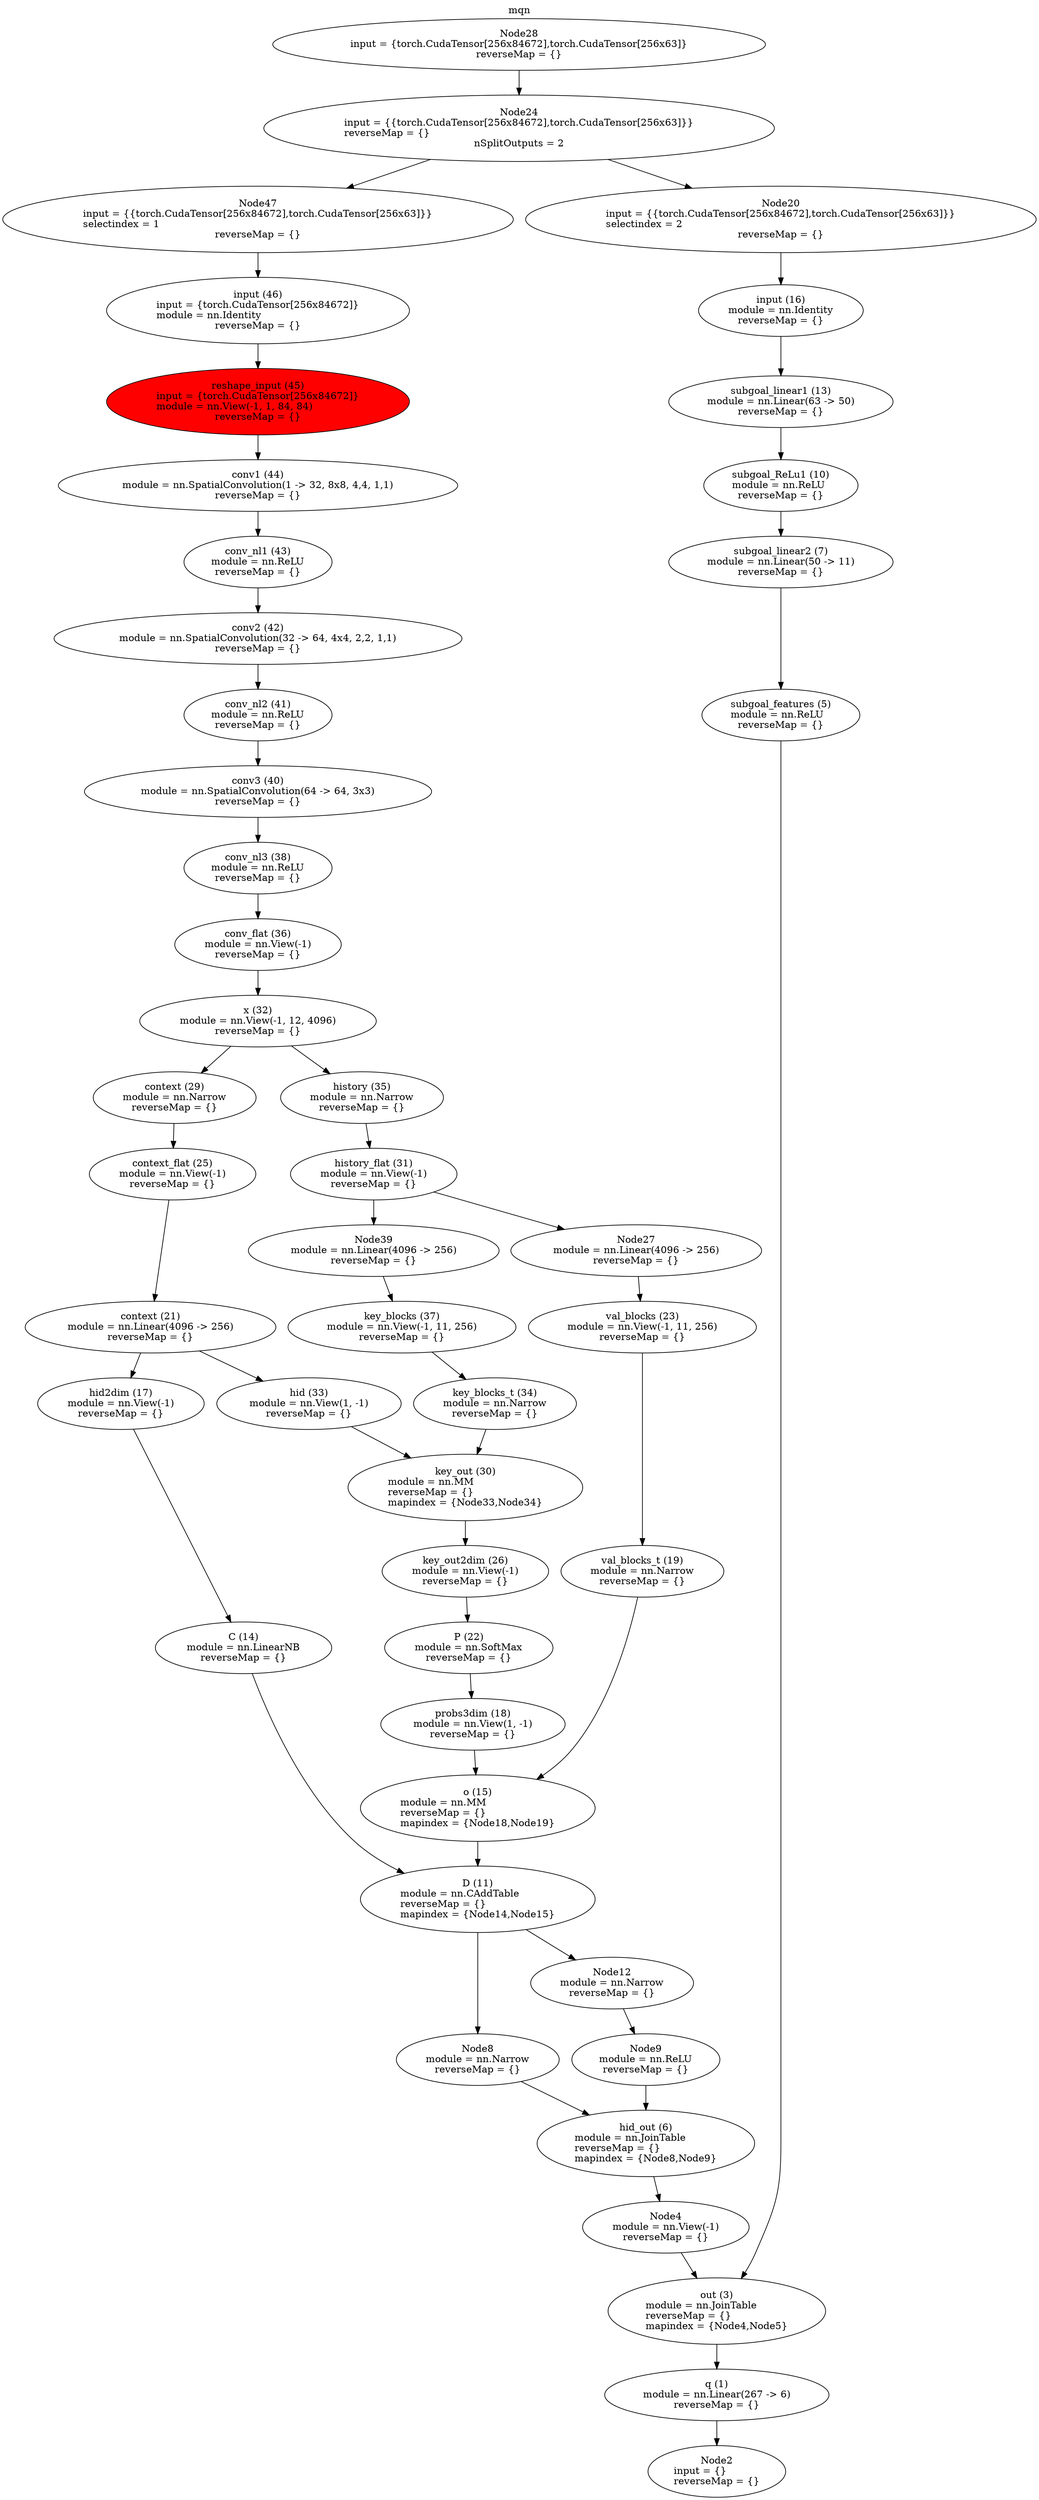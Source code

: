digraph G {
labelloc="t";
label="mqn";
node [shape = oval]; 
n1[label="q (1)\nmodule = nn.Linear(267 -> 6)\lreverseMap = {}" tooltip="[./grgr_additions/model/mqn.lua]:48_"];
n2[label="Node2\ninput = {}\lreverseMap = {}" tooltip="[[C]]:-1_"];
n3[label="out (3)\nmodule = nn.JoinTable\lreverseMap = {}\lmapindex = {Node4,Node5}" tooltip="[./grgr_additions/model/mqn.lua]:47_"];
n4[label="Node4\nmodule = nn.View(-1)\lreverseMap = {}" tooltip="[./grgr_additions/model/mqn.lua]:46_"];
n5[label="subgoal_features (5)\nmodule = nn.ReLU\lreverseMap = {}" tooltip="[./grgr_additions/model/mqn.lua]:45_"];
n6[label="hid_out (6)\nmodule = nn.JoinTable\lreverseMap = {}\lmapindex = {Node8,Node9}" tooltip="[./grgr_additions/model/mqn.lua]:43_"];
n7[label="subgoal_linear2 (7)\nmodule = nn.Linear(50 -> 11)\lreverseMap = {}" tooltip="[./grgr_additions/model/mqn.lua]:56_"];
n8[label="Node8\nmodule = nn.Narrow\lreverseMap = {}" tooltip="[./grgr_additions/model/mqn.lua]:40_"];
n9[label="Node9\nmodule = nn.ReLU\lreverseMap = {}" tooltip="[./grgr_additions/model/mqn.lua]:42_"];
n10[label="subgoal_ReLu1 (10)\nmodule = nn.ReLU\lreverseMap = {}" tooltip="[./grgr_additions/model/mqn.lua]:55_"];
n11[label="D (11)\nmodule = nn.CAddTable\lreverseMap = {}\lmapindex = {Node14,Node15}" tooltip="[./grgr_additions/model/mqn.lua]:33_"];
n12[label="Node12\nmodule = nn.Narrow\lreverseMap = {}" tooltip="[./grgr_additions/model/mqn.lua]:41_"];
n13[label="subgoal_linear1 (13)\nmodule = nn.Linear(63 -> 50)\lreverseMap = {}" tooltip="[./grgr_additions/model/mqn.lua]:54_"];
n14[label="C (14)\nmodule = nn.LinearNB\lreverseMap = {}" tooltip="[./grgr_additions/model/mqn.lua]:32_"];
n15[label="o (15)\nmodule = nn.MM\lreverseMap = {}\lmapindex = {Node18,Node19}" tooltip="[./grgr_additions/model/mqn.lua]:75_"];
n16[label="input (16)\nmodule = nn.Identity\lreverseMap = {}" tooltip="[./grgr_additions/model/mqn.lua]:16_"];
n17[label="hid2dim (17)\nmodule = nn.View(-1)\lreverseMap = {}" tooltip="[./grgr_additions/model/mqn.lua]:31_"];
n18[label="probs3dim (18)\nmodule = nn.View(1, -1)\lreverseMap = {}" tooltip="[./grgr_additions/model/mqn.lua]:73_"];
n19[label="val_blocks_t (19)\nmodule = nn.Narrow\lreverseMap = {}" tooltip="[./grgr_additions/model/mqn.lua]:68_"];
n20[label="Node20\ninput = {{torch.CudaTensor[256x84672],torch.CudaTensor[256x63]}}\lselectindex = 2\lreverseMap = {}" tooltip="[[C]]:-1_-2"];
n21[label="context (21)\nmodule = nn.Linear(4096 -> 256)\lreverseMap = {}" tooltip="[./grgr_additions/model/mqn.lua]:65_"];
n22[label="P (22)\nmodule = nn.SoftMax\lreverseMap = {}" tooltip="[./grgr_additions/model/mqn.lua]:72_"];
n23[label="val_blocks (23)\nmodule = nn.View(-1, 11, 256)\lreverseMap = {}" tooltip="[./grgr_additions/model/mqn.lua]:28_"];
n24[label="Node24\ninput = {{torch.CudaTensor[256x84672],torch.CudaTensor[256x63]}}\lreverseMap = {}\lnSplitOutputs = 2" tooltip="[[C]]:-1_ split at [...2076831r/torch/install/share/lua/5.1/nngraph/gmodule.lua]:96-mnode"];
n25[label="context_flat (25)\nmodule = nn.View(-1)\lreverseMap = {}" tooltip="[./grgr_additions/model/mqn.lua]:86_"];
n26[label="key_out2dim (26)\nmodule = nn.View(-1)\lreverseMap = {}" tooltip="[./grgr_additions/model/mqn.lua]:71_"];
n27[label="Node27\nmodule = nn.Linear(4096 -> 256)\lreverseMap = {}" tooltip="[./grgr_additions/model/mqn.lua]:26_"];
n28[label="Node28\ninput = {torch.CudaTensor[256x84672],torch.CudaTensor[256x63]}\lreverseMap = {}" tooltip="[[C]]:-1_"];
n29[label="context (29)\nmodule = nn.Narrow\lreverseMap = {}" tooltip="[./grgr_additions/model/mqn.lua]:85_"];
n30[label="key_out (30)\nmodule = nn.MM\lreverseMap = {}\lmapindex = {Node33,Node34}" tooltip="[./grgr_additions/model/mqn.lua]:70_"];
n31[label="history_flat (31)\nmodule = nn.View(-1)\lreverseMap = {}" tooltip="[./grgr_additions/model/mqn.lua]:24_"];
n32[label="x (32)\nmodule = nn.View(-1, 12, 4096)\lreverseMap = {}" tooltip="[./grgr_additions/model/mqn.lua]:22_"];
n33[label="hid (33)\nmodule = nn.View(1, -1)\lreverseMap = {}" tooltip="[./grgr_additions/model/mqn.lua]:66_"];
n34[label="key_blocks_t (34)\nmodule = nn.Narrow\lreverseMap = {}" tooltip="[./grgr_additions/model/mqn.lua]:67_"];
n35[label="history (35)\nmodule = nn.Narrow\lreverseMap = {}" tooltip="[./grgr_additions/model/mqn.lua]:23_"];
n36[label="conv_flat (36)\nmodule = nn.View(-1)\lreverseMap = {}" tooltip="[./grgr_additions/model/mqn.lua]:105_"];
n37[label="key_blocks (37)\nmodule = nn.View(-1, 11, 256)\lreverseMap = {}" tooltip="[./grgr_additions/model/mqn.lua]:27_"];
n38[label="conv_nl3 (38)\nmodule = nn.ReLU\lreverseMap = {}" tooltip="[./grgr_additions/model/mqn.lua]:101_"];
n39[label="Node39\nmodule = nn.Linear(4096 -> 256)\lreverseMap = {}" tooltip="[./grgr_additions/model/mqn.lua]:25_"];
n40[label="conv3 (40)\nmodule = nn.SpatialConvolution(64 -> 64, 3x3)\lreverseMap = {}" tooltip="[./grgr_additions/model/mqn.lua]:100_"];
n41[label="conv_nl2 (41)\nmodule = nn.ReLU\lreverseMap = {}" tooltip="[./grgr_additions/model/mqn.lua]:101_"];
n42[label="conv2 (42)\nmodule = nn.SpatialConvolution(32 -> 64, 4x4, 2,2, 1,1)\lreverseMap = {}" tooltip="[./grgr_additions/model/mqn.lua]:100_"];
n43[label="conv_nl1 (43)\nmodule = nn.ReLU\lreverseMap = {}" tooltip="[./grgr_additions/model/mqn.lua]:101_"];
n44[label="conv1 (44)\nmodule = nn.SpatialConvolution(1 -> 32, 8x8, 4,4, 1,1)\lreverseMap = {}" tooltip="[./grgr_additions/model/mqn.lua]:100_"];
n45[label="reshape_input (45)\ninput = {torch.CudaTensor[256x84672]}\lmodule = nn.View(-1, 1, 84, 84)\lreverseMap = {}" tooltip="[./grgr_additions/model/mqn.lua]:92_"];
n46[label="input (46)\ninput = {torch.CudaTensor[256x84672]}\lmodule = nn.Identity\lreverseMap = {}" tooltip="[./grgr_additions/model/mqn.lua]:8_"];
n47[label="Node47\ninput = {{torch.CudaTensor[256x84672],torch.CudaTensor[256x63]}}\lselectindex = 1\lreverseMap = {}" tooltip="[[C]]:-1_-1"];
n1 -> n2;
n3 -> n1;
n4 -> n3;
n5 -> n3;
n6 -> n4;
n7 -> n5;
n8 -> n6;
n9 -> n6;
n10 -> n7;
n11 -> n8;
n12 -> n9;
n13 -> n10;
n14 -> n11;
n15 -> n11;
n11 -> n12;
n16 -> n13;
n17 -> n14;
n18 -> n15;
n19 -> n15;
n20 -> n16;
n21 -> n17;
n22 -> n18;
n23 -> n19;
n24 -> n20;
n25 -> n21;
n26 -> n22;
n27 -> n23;
n28 -> n24;
n29 -> n25;
n30 -> n26;
n31 -> n27;
n32 -> n29;
n33 -> n30;
n34 -> n30;
n35 -> n31;
n36 -> n32;
n21 -> n33;
n37 -> n34;
n32 -> n35;
n38 -> n36;
n39 -> n37;
n40 -> n38;
n31 -> n39;
n41 -> n40;
n42 -> n41;
n43 -> n42;
n44 -> n43;
n45 -> n44;
n46 -> n45;
n47 -> n46;
n24 -> n47;
n45[style=filled, fillcolor=red];
}